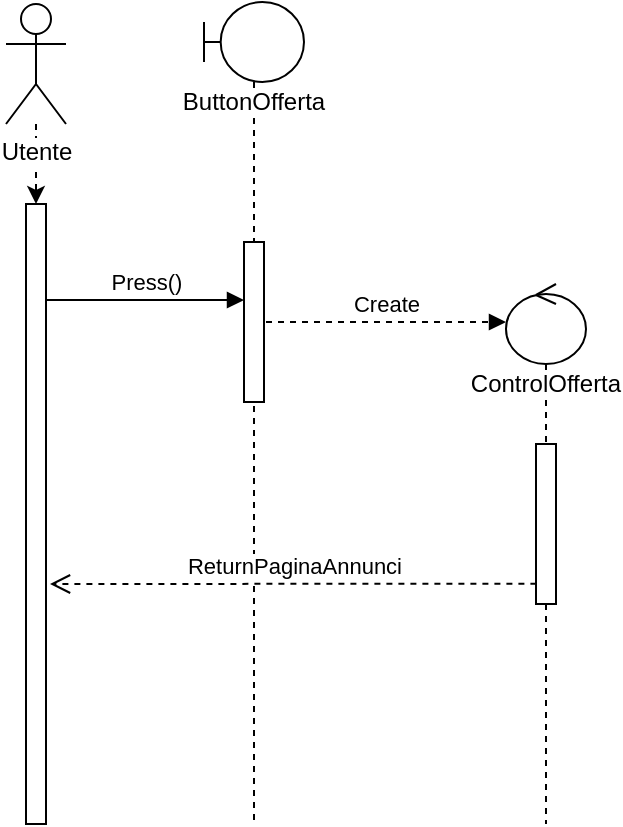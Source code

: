 <mxfile version="12.1.1" type="device" pages="1"><diagram id="o9PhKf0zJQkcECVYMPSk" name="Page-1"><mxGraphModel dx="854" dy="453" grid="1" gridSize="10" guides="1" tooltips="1" connect="1" arrows="1" fold="1" page="1" pageScale="1" pageWidth="827" pageHeight="1169" math="0" shadow="0"><root><mxCell id="0"/><mxCell id="1" parent="0"/><mxCell id="qiQsgCKwkl3ql0hoFAbu-4" style="edgeStyle=orthogonalEdgeStyle;rounded=0;orthogonalLoop=1;jettySize=auto;html=1;dashed=1;" parent="1" source="qiQsgCKwkl3ql0hoFAbu-1" target="qiQsgCKwkl3ql0hoFAbu-2" edge="1"><mxGeometry relative="1" as="geometry"/></mxCell><mxCell id="qiQsgCKwkl3ql0hoFAbu-1" value="Utente" style="shape=umlActor;verticalLabelPosition=bottom;labelBackgroundColor=#ffffff;verticalAlign=top;html=1;outlineConnect=0;" parent="1" vertex="1"><mxGeometry x="40" y="20" width="30" height="60" as="geometry"/></mxCell><mxCell id="qiQsgCKwkl3ql0hoFAbu-2" value="" style="html=1;points=[];perimeter=orthogonalPerimeter;" parent="1" vertex="1"><mxGeometry x="50" y="120" width="10" height="310" as="geometry"/></mxCell><mxCell id="qiQsgCKwkl3ql0hoFAbu-5" value="ButtonOfferta" style="shape=umlLifeline;participant=umlBoundary;perimeter=lifelinePerimeter;whiteSpace=wrap;html=1;container=1;collapsible=0;recursiveResize=0;verticalAlign=top;spacingTop=36;labelBackgroundColor=#ffffff;outlineConnect=0;size=40;" parent="1" vertex="1"><mxGeometry x="139" y="19" width="50" height="411" as="geometry"/></mxCell><mxCell id="qiQsgCKwkl3ql0hoFAbu-7" value="" style="html=1;points=[];perimeter=orthogonalPerimeter;" parent="qiQsgCKwkl3ql0hoFAbu-5" vertex="1"><mxGeometry x="20" y="120" width="10" height="80" as="geometry"/></mxCell><mxCell id="qiQsgCKwkl3ql0hoFAbu-19" value="Create" style="html=1;verticalAlign=bottom;endArrow=block;dashed=1;" parent="qiQsgCKwkl3ql0hoFAbu-5" edge="1"><mxGeometry width="80" relative="1" as="geometry"><mxPoint x="31" y="160" as="sourcePoint"/><mxPoint x="151" y="160" as="targetPoint"/></mxGeometry></mxCell><mxCell id="qiQsgCKwkl3ql0hoFAbu-12" value="Press()" style="html=1;verticalAlign=bottom;endArrow=block;" parent="1" edge="1"><mxGeometry width="80" relative="1" as="geometry"><mxPoint x="60" y="168" as="sourcePoint"/><mxPoint x="159" y="168" as="targetPoint"/></mxGeometry></mxCell><mxCell id="qiQsgCKwkl3ql0hoFAbu-13" value="ControlOfferta" style="shape=umlLifeline;participant=umlControl;perimeter=lifelinePerimeter;whiteSpace=wrap;html=1;container=1;collapsible=0;recursiveResize=0;verticalAlign=top;spacingTop=36;labelBackgroundColor=#ffffff;outlineConnect=0;" parent="1" vertex="1"><mxGeometry x="290" y="160" width="40" height="270" as="geometry"/></mxCell><mxCell id="qiQsgCKwkl3ql0hoFAbu-17" value="" style="html=1;points=[];perimeter=orthogonalPerimeter;" parent="qiQsgCKwkl3ql0hoFAbu-13" vertex="1"><mxGeometry x="15" y="80" width="10" height="80" as="geometry"/></mxCell><mxCell id="MJZf20mS4_UTId_q5lys-1" value="ReturnPaginaAnnunci" style="html=1;verticalAlign=bottom;endArrow=open;dashed=1;endSize=8;exitX=0.02;exitY=0.873;exitDx=0;exitDy=0;exitPerimeter=0;" parent="1" source="qiQsgCKwkl3ql0hoFAbu-17" edge="1"><mxGeometry relative="1" as="geometry"><mxPoint x="300" y="310" as="sourcePoint"/><mxPoint x="62" y="310" as="targetPoint"/></mxGeometry></mxCell></root></mxGraphModel></diagram></mxfile>